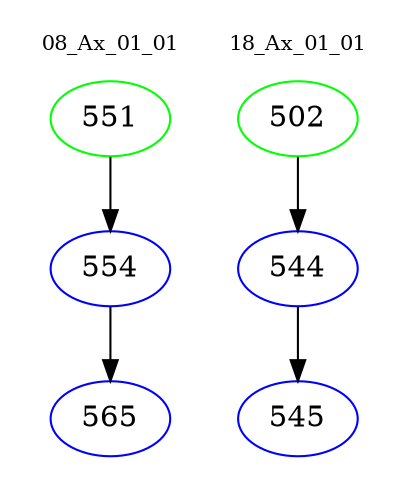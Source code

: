 digraph{
subgraph cluster_0 {
color = white
label = "08_Ax_01_01";
fontsize=10;
T0_551 [label="551", color="green"]
T0_551 -> T0_554 [color="black"]
T0_554 [label="554", color="blue"]
T0_554 -> T0_565 [color="black"]
T0_565 [label="565", color="blue"]
}
subgraph cluster_1 {
color = white
label = "18_Ax_01_01";
fontsize=10;
T1_502 [label="502", color="green"]
T1_502 -> T1_544 [color="black"]
T1_544 [label="544", color="blue"]
T1_544 -> T1_545 [color="black"]
T1_545 [label="545", color="blue"]
}
}
